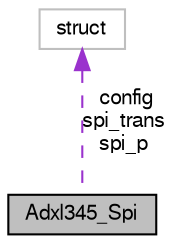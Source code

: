 digraph "Adxl345_Spi"
{
  edge [fontname="FreeSans",fontsize="10",labelfontname="FreeSans",labelfontsize="10"];
  node [fontname="FreeSans",fontsize="10",shape=record];
  Node1 [label="Adxl345_Spi",height=0.2,width=0.4,color="black", fillcolor="grey75", style="filled", fontcolor="black"];
  Node2 -> Node1 [dir="back",color="darkorchid3",fontsize="10",style="dashed",label=" config\nspi_trans\nspi_p" ,fontname="FreeSans"];
  Node2 [label="struct",height=0.2,width=0.4,color="grey75", fillcolor="white", style="filled"];
}
